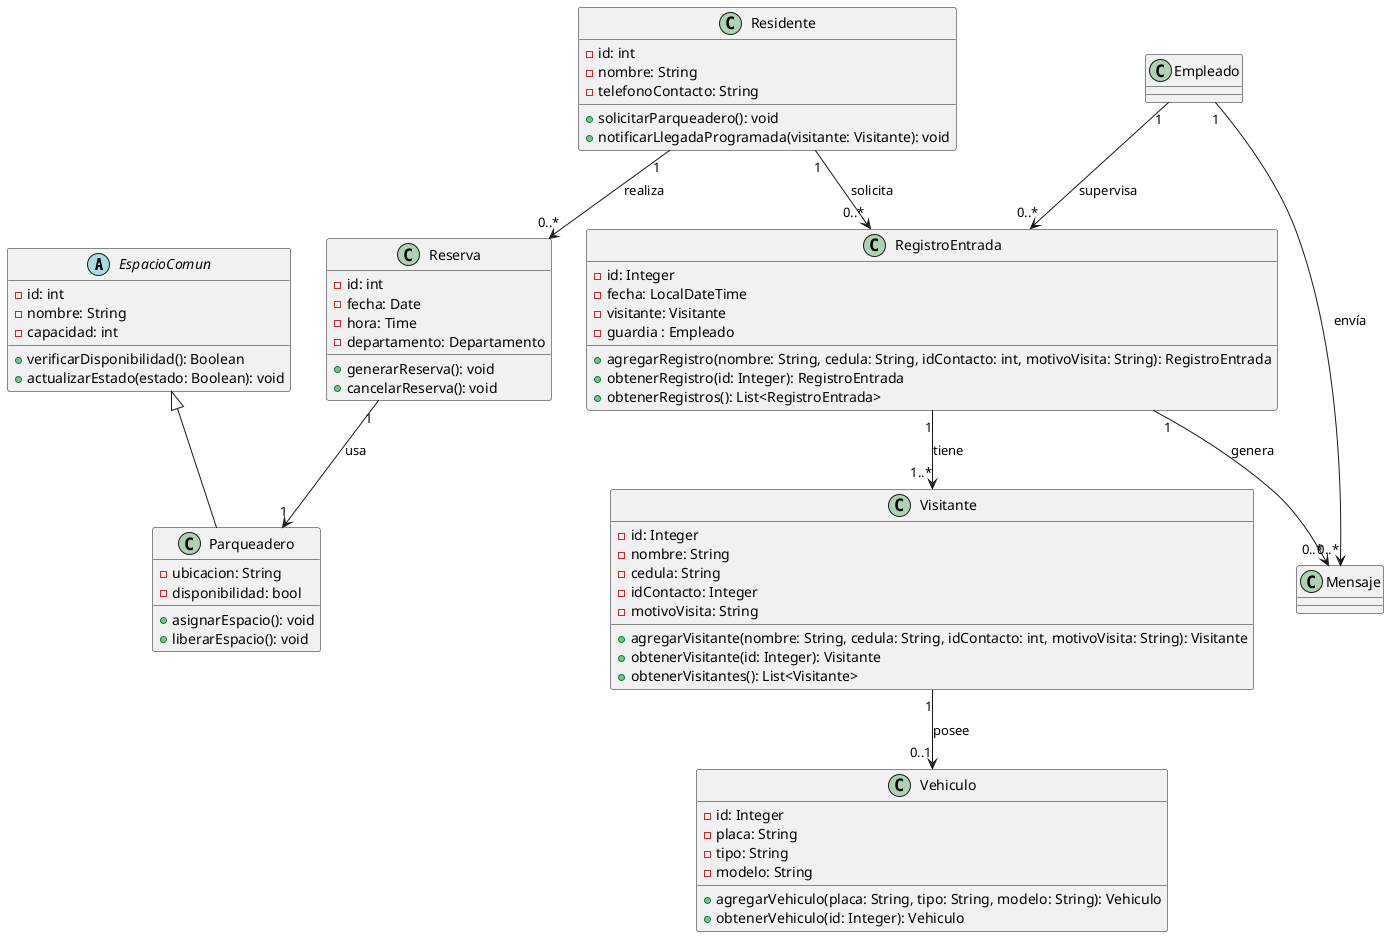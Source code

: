 @startuml
abstract class EspacioComun {
    -id: int
    -nombre: String
    -capacidad: int
    +verificarDisponibilidad(): Boolean
    +actualizarEstado(estado: Boolean): void
}

class Parqueadero {
    -ubicacion: String
    -disponibilidad: bool
    +asignarEspacio(): void
    +liberarEspacio(): void
}

class Residente {
    -id: int
    -nombre: String
    -telefonoContacto: String
    +solicitarParqueadero(): void
    +notificarLlegadaProgramada(visitante: Visitante): void
}

class Empleado {

}

class Visitante {
    - id: Integer
    - nombre: String
    - cedula: String
    - idContacto: Integer
    - motivoVisita: String
    + agregarVisitante(nombre: String, cedula: String, idContacto: int, motivoVisita: String): Visitante
    + obtenerVisitante(id: Integer): Visitante
    + obtenerVisitantes(): List<Visitante>
}

class Reserva {
    -id: int
    -fecha: Date
    -hora: Time
    -departamento: Departamento
    +generarReserva(): void
    +cancelarReserva(): void
}

class RegistroEntrada {
    - id: Integer
    - fecha: LocalDateTime
    - visitante: Visitante
    - guardia : Empleado
    + agregarRegistro(nombre: String, cedula: String, idContacto: int, motivoVisita: String): RegistroEntrada
    + obtenerRegistro(id: Integer): RegistroEntrada
    + obtenerRegistros(): List<RegistroEntrada>

}

class Mensaje {
}


class Vehiculo {
    - id: Integer
    - placa: String
    - tipo: String
    - modelo: String
    + agregarVehiculo(placa: String, tipo: String, modelo: String): Vehiculo
    + obtenerVehiculo(id: Integer): Vehiculo
}

EspacioComun <|-- Parqueadero
Residente "1" --> "0..*" Reserva : "realiza"
Reserva "1" --> "1" Parqueadero: "usa"
Residente "1" --> "0..*" RegistroEntrada : "solicita"

RegistroEntrada "1" --> "0..*" Mensaje : "genera"
RegistroEntrada "1" --> "1..*" Visitante : "tiene"

Visitante "1" --> "0..1" Vehiculo : "posee"
Empleado "1" --> "0..*" RegistroEntrada : "supervisa"
Empleado "1" --> "0..*" Mensaje : "envía"
@enduml

